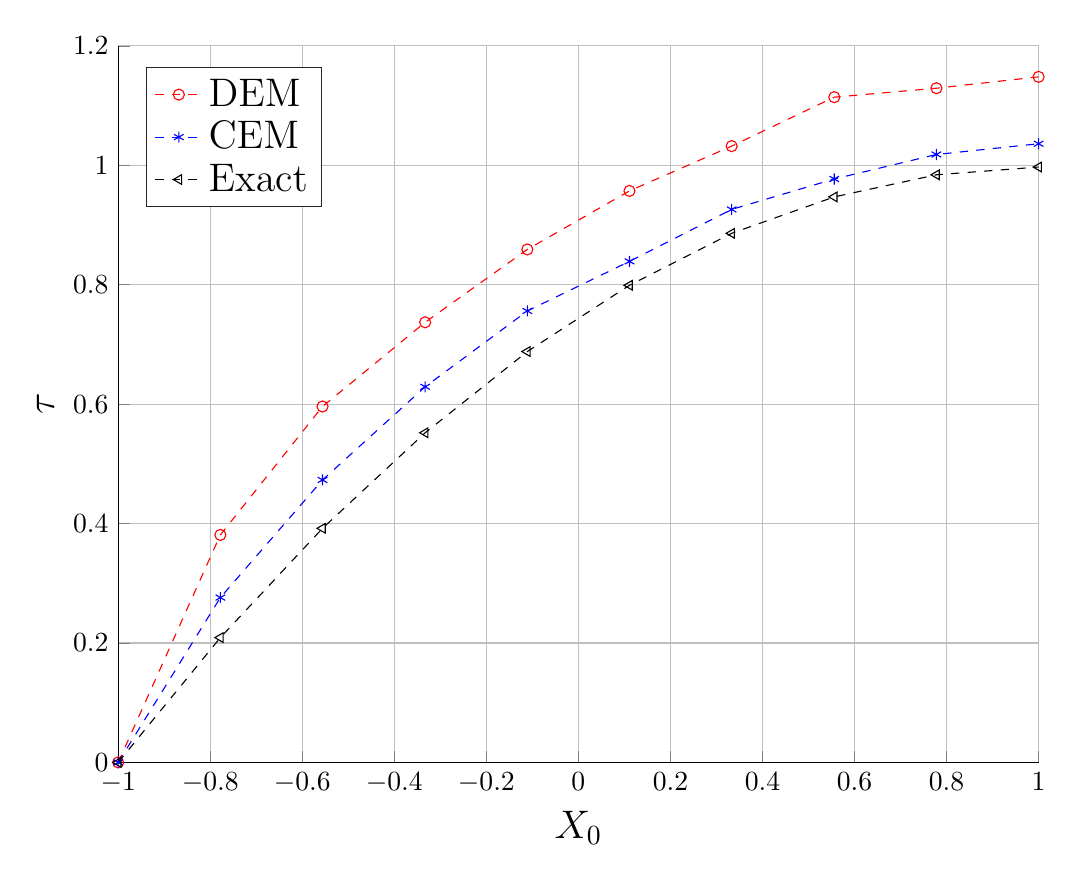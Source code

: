 % This file was created by matlab2tikz.
%
%The latest updates can be retrieved from
%  http://www.mathworks.com/matlabcentral/fileexchange/22022-matlab2tikz-matlab2tikz
%where you can also make suggestions and rate matlab2tikz.
%
\begin{tikzpicture}

\begin{axis}[%
width=4.602in,
height=3.583in,
at={(0.772in,0.484in)},
scale only axis,
xmin=-1,
xmax=1,
xlabel={$X_0$},
xlabel style={font=\Large},
xmajorgrids,
ymin=0,
ymax=1.2,
ylabel={$\tau$},
ylabel style={font=\Large},
ymajorgrids,
axis background/.style={fill=white},
axis x line*=bottom,
axis y line*=left,
legend pos = north west,
legend style={legend cell align=left,align=left,draw=white!15!black,font=\Large}
]
\addplot [color=red,dashed,mark=o,mark options={solid}]
  table[row sep=crcr]{%
-1	0\\
-0.778	0.381\\
-0.556	0.596\\
-0.333	0.737\\
-0.111	0.859\\
0.111	0.957\\
0.333	1.032\\
0.556	1.114\\
0.778	1.129\\
1	1.148\\
};
\addlegendentry{DEM};

\addplot [color=blue,dashed,mark=asterisk,mark options={solid}]
  table[row sep=crcr]{%
-1	0\\
-0.778	0.276\\
-0.556	0.473\\
-0.333	0.629\\
-0.111	0.756\\
0.111	0.839\\
0.333	0.926\\
0.556	0.977\\
0.778	1.018\\
1	1.036\\
};
\addlegendentry{CEM};

\addplot [color=black,dashed,mark=triangle,mark options={solid,rotate=90}]
  table[row sep=crcr]{%
-1	0\\
-0.778	0.209\\
-0.556	0.392\\
-0.333	0.552\\
-0.111	0.688\\
0.111	0.799\\
0.333	0.886\\
0.556	0.947\\
0.778	0.984\\
1	0.997\\
};
\addlegendentry{Exact};

\end{axis}
\end{tikzpicture}%
